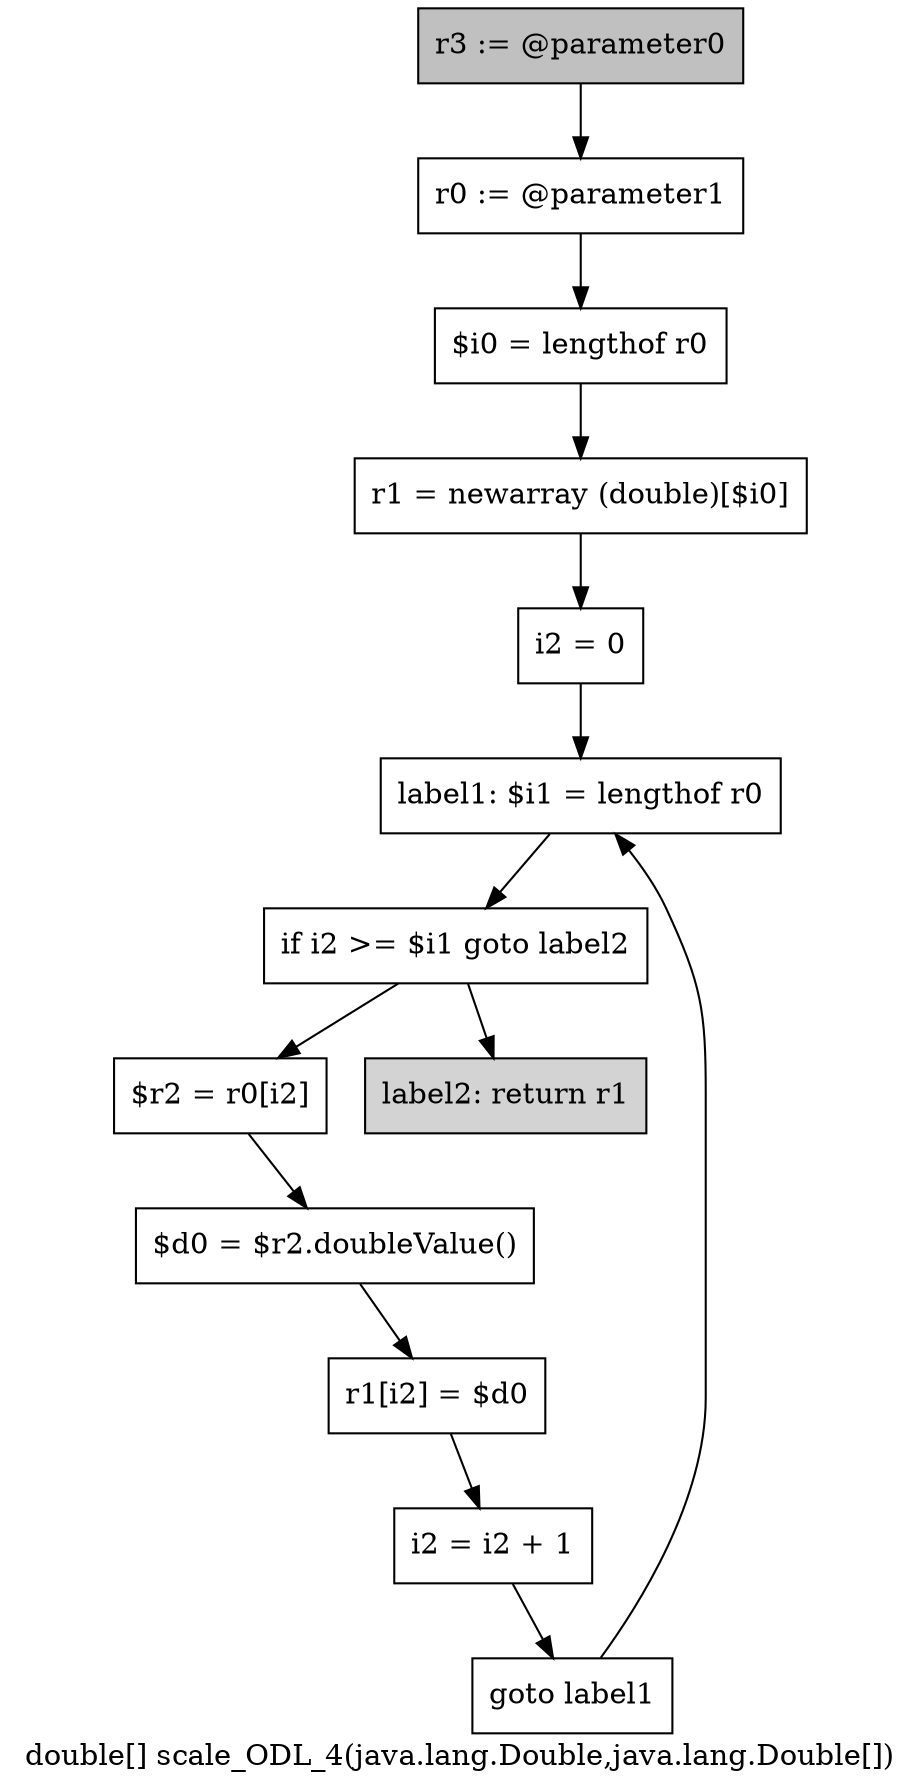 digraph "double[] scale_ODL_4(java.lang.Double,java.lang.Double[])" {
    label="double[] scale_ODL_4(java.lang.Double,java.lang.Double[])";
    node [shape=box];
    "0" [style=filled,fillcolor=gray,label="r3 := @parameter0",];
    "1" [label="r0 := @parameter1",];
    "0"->"1";
    "2" [label="$i0 = lengthof r0",];
    "1"->"2";
    "3" [label="r1 = newarray (double)[$i0]",];
    "2"->"3";
    "4" [label="i2 = 0",];
    "3"->"4";
    "5" [label="label1: $i1 = lengthof r0",];
    "4"->"5";
    "6" [label="if i2 >= $i1 goto label2",];
    "5"->"6";
    "7" [label="$r2 = r0[i2]",];
    "6"->"7";
    "12" [style=filled,fillcolor=lightgray,label="label2: return r1",];
    "6"->"12";
    "8" [label="$d0 = $r2.doubleValue()",];
    "7"->"8";
    "9" [label="r1[i2] = $d0",];
    "8"->"9";
    "10" [label="i2 = i2 + 1",];
    "9"->"10";
    "11" [label="goto label1",];
    "10"->"11";
    "11"->"5";
}
